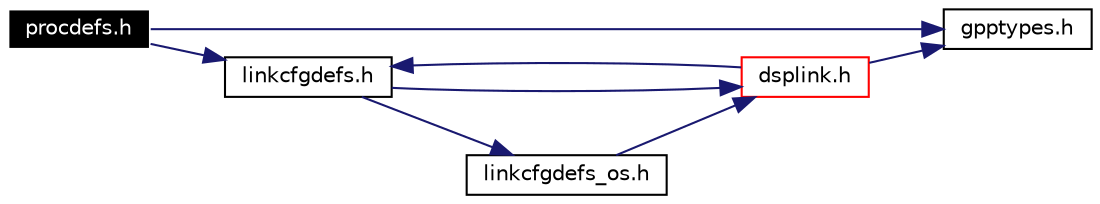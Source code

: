 digraph G
{
  edge [fontname="Helvetica",fontsize=10,labelfontname="Helvetica",labelfontsize=10];
  node [fontname="Helvetica",fontsize=10,shape=record];
  rankdir=LR;
  Node1 [label="procdefs.h",height=0.2,width=0.4,color="white", fillcolor="black", style="filled" fontcolor="white"];
  Node1 -> Node2 [color="midnightblue",fontsize=10,style="solid",fontname="Helvetica"];
  Node2 [label="gpptypes.h",height=0.2,width=0.4,color="black", fillcolor="white", style="filled",URL="$gpptypes_8h.html"];
  Node1 -> Node3 [color="midnightblue",fontsize=10,style="solid",fontname="Helvetica"];
  Node3 [label="linkcfgdefs.h",height=0.2,width=0.4,color="black", fillcolor="white", style="filled",URL="$linkcfgdefs_8h.html"];
  Node3 -> Node4 [color="midnightblue",fontsize=10,style="solid",fontname="Helvetica"];
  Node4 [label="dsplink.h",height=0.2,width=0.4,color="red", fillcolor="white", style="filled",URL="$gpp_2inc_2dsplink_8h.html"];
  Node4 -> Node2 [color="midnightblue",fontsize=10,style="solid",fontname="Helvetica"];
  Node4 -> Node3 [color="midnightblue",fontsize=10,style="solid",fontname="Helvetica"];
  Node3 -> Node5 [color="midnightblue",fontsize=10,style="solid",fontname="Helvetica"];
  Node5 [label="linkcfgdefs_os.h",height=0.2,width=0.4,color="black", fillcolor="white", style="filled",URL="$linkcfgdefs__os_8h.html"];
  Node5 -> Node4 [color="midnightblue",fontsize=10,style="solid",fontname="Helvetica"];
}
